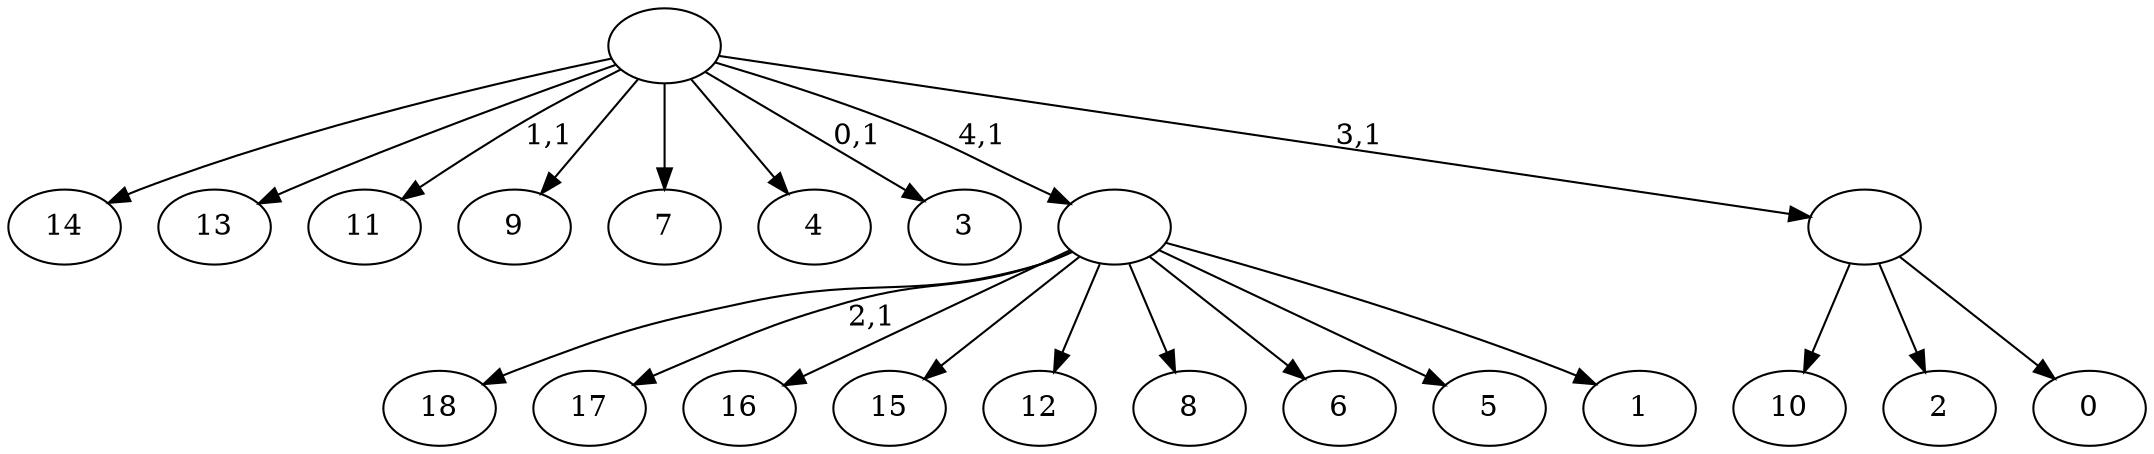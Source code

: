 digraph T {
	24 [label="18"]
	23 [label="17"]
	21 [label="16"]
	20 [label="15"]
	19 [label="14"]
	18 [label="13"]
	17 [label="12"]
	16 [label="11"]
	14 [label="10"]
	13 [label="9"]
	12 [label="8"]
	11 [label="7"]
	10 [label="6"]
	9 [label="5"]
	8 [label="4"]
	7 [label="3"]
	5 [label="2"]
	4 [label="1"]
	3 [label=""]
	2 [label="0"]
	1 [label=""]
	0 [label=""]
	3 -> 23 [label="2,1"]
	3 -> 24 [label=""]
	3 -> 21 [label=""]
	3 -> 20 [label=""]
	3 -> 17 [label=""]
	3 -> 12 [label=""]
	3 -> 10 [label=""]
	3 -> 9 [label=""]
	3 -> 4 [label=""]
	1 -> 14 [label=""]
	1 -> 5 [label=""]
	1 -> 2 [label=""]
	0 -> 7 [label="0,1"]
	0 -> 16 [label="1,1"]
	0 -> 19 [label=""]
	0 -> 18 [label=""]
	0 -> 13 [label=""]
	0 -> 11 [label=""]
	0 -> 8 [label=""]
	0 -> 3 [label="4,1"]
	0 -> 1 [label="3,1"]
}
